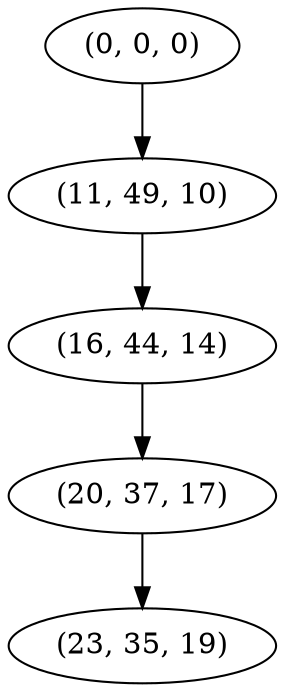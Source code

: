 digraph tree {
    "(0, 0, 0)";
    "(11, 49, 10)";
    "(16, 44, 14)";
    "(20, 37, 17)";
    "(23, 35, 19)";
    "(0, 0, 0)" -> "(11, 49, 10)";
    "(11, 49, 10)" -> "(16, 44, 14)";
    "(16, 44, 14)" -> "(20, 37, 17)";
    "(20, 37, 17)" -> "(23, 35, 19)";
}
